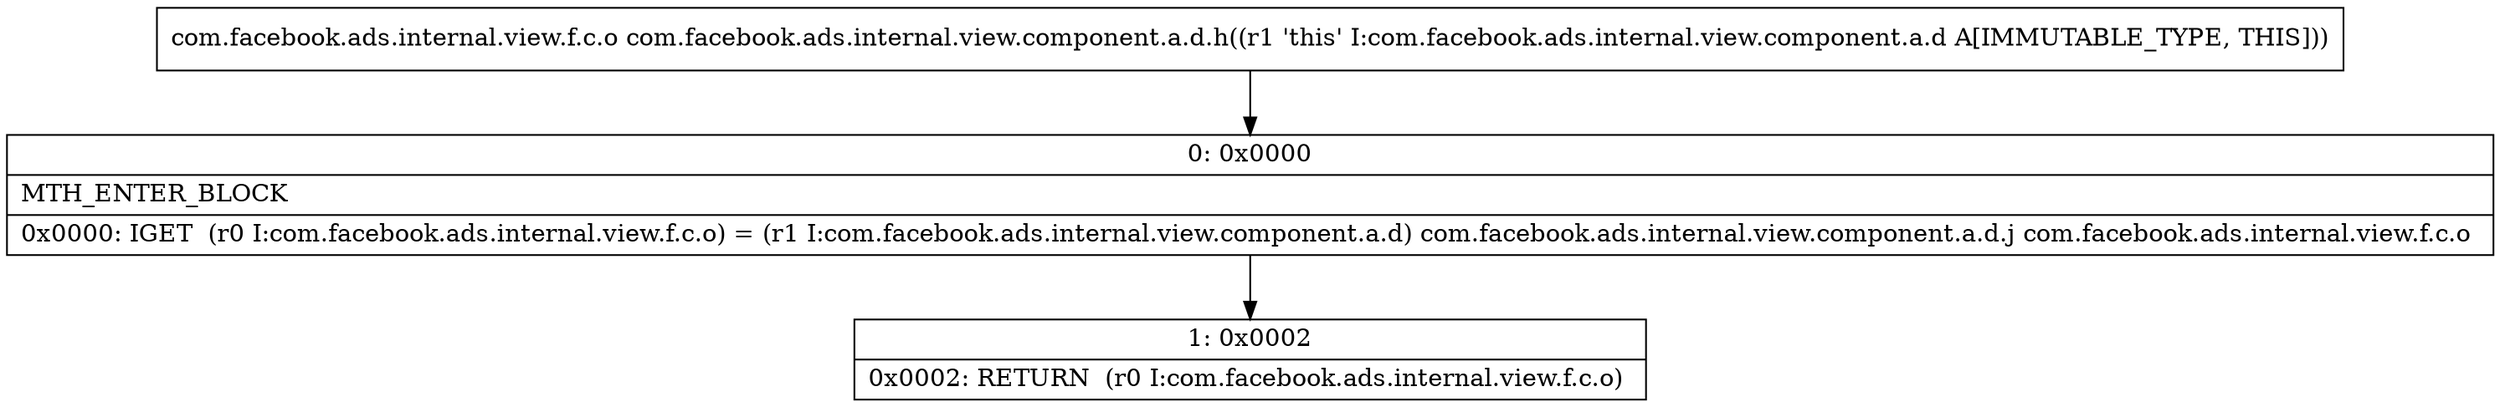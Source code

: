 digraph "CFG forcom.facebook.ads.internal.view.component.a.d.h()Lcom\/facebook\/ads\/internal\/view\/f\/c\/o;" {
Node_0 [shape=record,label="{0\:\ 0x0000|MTH_ENTER_BLOCK\l|0x0000: IGET  (r0 I:com.facebook.ads.internal.view.f.c.o) = (r1 I:com.facebook.ads.internal.view.component.a.d) com.facebook.ads.internal.view.component.a.d.j com.facebook.ads.internal.view.f.c.o \l}"];
Node_1 [shape=record,label="{1\:\ 0x0002|0x0002: RETURN  (r0 I:com.facebook.ads.internal.view.f.c.o) \l}"];
MethodNode[shape=record,label="{com.facebook.ads.internal.view.f.c.o com.facebook.ads.internal.view.component.a.d.h((r1 'this' I:com.facebook.ads.internal.view.component.a.d A[IMMUTABLE_TYPE, THIS])) }"];
MethodNode -> Node_0;
Node_0 -> Node_1;
}

